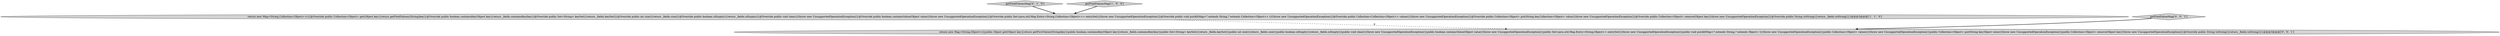 digraph {
2 [style = filled, label = "getFieldValuesMap['0', '1', '0']", fillcolor = lightgray, shape = diamond image = "AAA0AAABBB2BBB"];
0 [style = filled, label = "return new Map<String,Collection<Object>>(){@Override public Collection<Object> get(Object key){return getFieldValues((String)key)}@Override public boolean containsKey(Object key){return _fields.containsKey(key)}@Override public Set<String> keySet(){return _fields.keySet()}@Override public int size(){return _fields.size()}@Override public boolean isEmpty(){return _fields.isEmpty()}@Override public void clear(){throw new UnsupportedOperationException()}@Override public boolean containsValue(Object value){throw new UnsupportedOperationException()}@Override public Set<java.util.Map.Entry<String,Collection<Object>>> entrySet(){throw new UnsupportedOperationException()}@Override public void putAll(Map<? extends String,? extends Collection<Object>> t){throw new UnsupportedOperationException()}@Override public Collection<Collection<Object>> values(){throw new UnsupportedOperationException()}@Override public Collection<Object> put(String key,Collection<Object> value){throw new UnsupportedOperationException()}@Override public Collection<Object> remove(Object key){throw new UnsupportedOperationException()}@Override public String toString(){return _fields.toString()}}@@@3@@@['1', '1', '0']", fillcolor = lightgray, shape = ellipse image = "AAA0AAABBB1BBB"];
4 [style = filled, label = "return new Map<String,Object>(){public Object get(Object key){return getFirstValue((String)key)}public boolean containsKey(Object key){return _fields.containsKey(key)}public Set<String> keySet(){return _fields.keySet()}public int size(){return _fields.size()}public boolean isEmpty(){return _fields.isEmpty()}public void clear(){throw new UnsupportedOperationException()}public boolean containsValue(Object value){throw new UnsupportedOperationException()}public Set<java.util.Map.Entry<String,Object>> entrySet(){throw new UnsupportedOperationException()}public void putAll(Map<? extends String,? extends Object> t){throw new UnsupportedOperationException()}public Collection<Object> values(){throw new UnsupportedOperationException()}public Collection<Object> put(String key,Object value){throw new UnsupportedOperationException()}public Collection<Object> remove(Object key){throw new UnsupportedOperationException()}@Override public String toString(){return _fields.toString()}}@@@3@@@['0', '0', '1']", fillcolor = lightgray, shape = ellipse image = "AAA0AAABBB3BBB"];
3 [style = filled, label = "getFieldValueMap['0', '0', '1']", fillcolor = lightgray, shape = diamond image = "AAA0AAABBB3BBB"];
1 [style = filled, label = "getFieldValuesMap['1', '0', '0']", fillcolor = lightgray, shape = diamond image = "AAA0AAABBB1BBB"];
2->0 [style = bold, label=""];
1->0 [style = bold, label=""];
3->4 [style = bold, label=""];
0->4 [style = dashed, label="0"];
}
